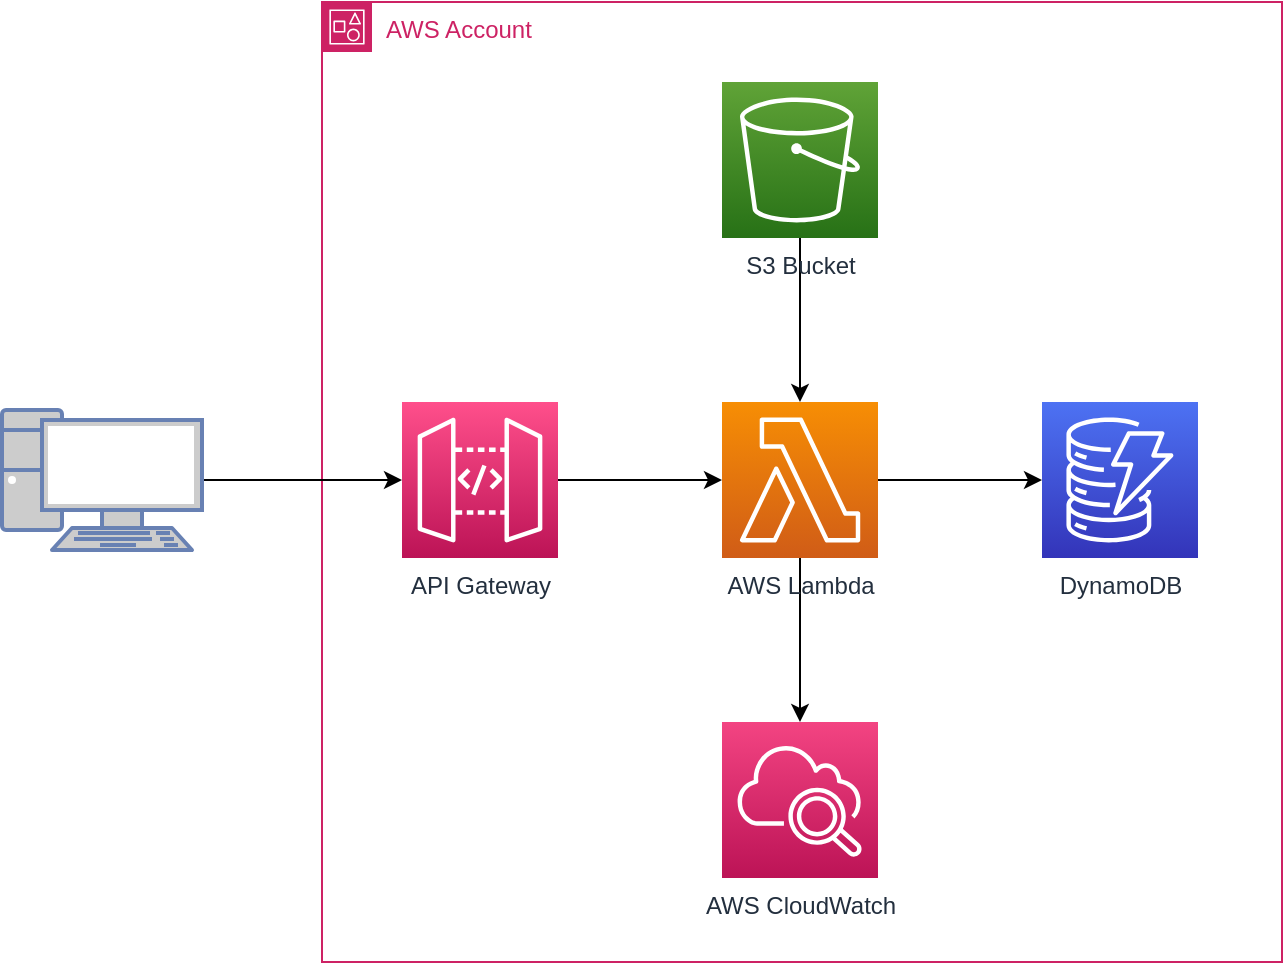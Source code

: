 <mxfile version="20.8.10" type="device" pages="2"><diagram name="Infrastructure" id="YE2oMsalLJi_wy73xhdi"><mxGraphModel dx="1050" dy="717" grid="1" gridSize="10" guides="1" tooltips="1" connect="1" arrows="1" fold="1" page="1" pageScale="1" pageWidth="1169" pageHeight="827" math="0" shadow="0"><root><mxCell id="0"/><mxCell id="1" parent="0"/><mxCell id="Mo0oKEorslFEwqMEkcy5-4" value="AWS Account" style="points=[[0,0],[0.25,0],[0.5,0],[0.75,0],[1,0],[1,0.25],[1,0.5],[1,0.75],[1,1],[0.75,1],[0.5,1],[0.25,1],[0,1],[0,0.75],[0,0.5],[0,0.25]];outlineConnect=0;gradientColor=none;html=1;whiteSpace=wrap;fontSize=12;fontStyle=0;container=1;pointerEvents=0;collapsible=0;recursiveResize=0;shape=mxgraph.aws4.group;grIcon=mxgraph.aws4.group_account;strokeColor=#CD2264;fillColor=none;verticalAlign=top;align=left;spacingLeft=30;fontColor=#CD2264;dashed=0;" parent="1" vertex="1"><mxGeometry x="200" y="40" width="480" height="480" as="geometry"/></mxCell><mxCell id="Mo0oKEorslFEwqMEkcy5-10" style="edgeStyle=orthogonalEdgeStyle;rounded=0;orthogonalLoop=1;jettySize=auto;html=1;" parent="Mo0oKEorslFEwqMEkcy5-4" source="Mo0oKEorslFEwqMEkcy5-7" target="Mo0oKEorslFEwqMEkcy5-1" edge="1"><mxGeometry relative="1" as="geometry"/></mxCell><mxCell id="Mo0oKEorslFEwqMEkcy5-7" value="API Gateway" style="sketch=0;points=[[0,0,0],[0.25,0,0],[0.5,0,0],[0.75,0,0],[1,0,0],[0,1,0],[0.25,1,0],[0.5,1,0],[0.75,1,0],[1,1,0],[0,0.25,0],[0,0.5,0],[0,0.75,0],[1,0.25,0],[1,0.5,0],[1,0.75,0]];outlineConnect=0;fontColor=#232F3E;gradientColor=#FF4F8B;gradientDirection=north;fillColor=#BC1356;strokeColor=#ffffff;dashed=0;verticalLabelPosition=bottom;verticalAlign=top;align=center;html=1;fontSize=12;fontStyle=0;aspect=fixed;shape=mxgraph.aws4.resourceIcon;resIcon=mxgraph.aws4.api_gateway;" parent="Mo0oKEorslFEwqMEkcy5-4" vertex="1"><mxGeometry x="40" y="200" width="78" height="78" as="geometry"/></mxCell><mxCell id="Mo0oKEorslFEwqMEkcy5-11" style="edgeStyle=orthogonalEdgeStyle;rounded=0;orthogonalLoop=1;jettySize=auto;html=1;" parent="Mo0oKEorslFEwqMEkcy5-4" source="Mo0oKEorslFEwqMEkcy5-1" target="Mo0oKEorslFEwqMEkcy5-2" edge="1"><mxGeometry relative="1" as="geometry"/></mxCell><mxCell id="Mo0oKEorslFEwqMEkcy5-12" style="edgeStyle=orthogonalEdgeStyle;rounded=0;orthogonalLoop=1;jettySize=auto;html=1;" parent="Mo0oKEorslFEwqMEkcy5-4" source="Mo0oKEorslFEwqMEkcy5-1" target="Mo0oKEorslFEwqMEkcy5-5" edge="1"><mxGeometry relative="1" as="geometry"/></mxCell><mxCell id="Mo0oKEorslFEwqMEkcy5-1" value="AWS Lambda" style="sketch=0;points=[[0,0,0],[0.25,0,0],[0.5,0,0],[0.75,0,0],[1,0,0],[0,1,0],[0.25,1,0],[0.5,1,0],[0.75,1,0],[1,1,0],[0,0.25,0],[0,0.5,0],[0,0.75,0],[1,0.25,0],[1,0.5,0],[1,0.75,0]];outlineConnect=0;fontColor=#232F3E;gradientColor=#F78E04;gradientDirection=north;fillColor=#D05C17;strokeColor=#ffffff;dashed=0;verticalLabelPosition=bottom;verticalAlign=top;align=center;html=1;fontSize=12;fontStyle=0;aspect=fixed;shape=mxgraph.aws4.resourceIcon;resIcon=mxgraph.aws4.lambda;" parent="Mo0oKEorslFEwqMEkcy5-4" vertex="1"><mxGeometry x="200" y="200" width="78" height="78" as="geometry"/></mxCell><mxCell id="Mo0oKEorslFEwqMEkcy5-2" value="DynamoDB" style="sketch=0;points=[[0,0,0],[0.25,0,0],[0.5,0,0],[0.75,0,0],[1,0,0],[0,1,0],[0.25,1,0],[0.5,1,0],[0.75,1,0],[1,1,0],[0,0.25,0],[0,0.5,0],[0,0.75,0],[1,0.25,0],[1,0.5,0],[1,0.75,0]];outlineConnect=0;fontColor=#232F3E;gradientColor=#4D72F3;gradientDirection=north;fillColor=#3334B9;strokeColor=#ffffff;dashed=0;verticalLabelPosition=bottom;verticalAlign=top;align=center;html=1;fontSize=12;fontStyle=0;aspect=fixed;shape=mxgraph.aws4.resourceIcon;resIcon=mxgraph.aws4.dynamodb;" parent="Mo0oKEorslFEwqMEkcy5-4" vertex="1"><mxGeometry x="360" y="200" width="78" height="78" as="geometry"/></mxCell><mxCell id="Mo0oKEorslFEwqMEkcy5-5" value="AWS CloudWatch" style="sketch=0;points=[[0,0,0],[0.25,0,0],[0.5,0,0],[0.75,0,0],[1,0,0],[0,1,0],[0.25,1,0],[0.5,1,0],[0.75,1,0],[1,1,0],[0,0.25,0],[0,0.5,0],[0,0.75,0],[1,0.25,0],[1,0.5,0],[1,0.75,0]];points=[[0,0,0],[0.25,0,0],[0.5,0,0],[0.75,0,0],[1,0,0],[0,1,0],[0.25,1,0],[0.5,1,0],[0.75,1,0],[1,1,0],[0,0.25,0],[0,0.5,0],[0,0.75,0],[1,0.25,0],[1,0.5,0],[1,0.75,0]];outlineConnect=0;fontColor=#232F3E;gradientColor=#F34482;gradientDirection=north;fillColor=#BC1356;strokeColor=#ffffff;dashed=0;verticalLabelPosition=bottom;verticalAlign=top;align=center;html=1;fontSize=12;fontStyle=0;aspect=fixed;shape=mxgraph.aws4.resourceIcon;resIcon=mxgraph.aws4.cloudwatch_2;" parent="Mo0oKEorslFEwqMEkcy5-4" vertex="1"><mxGeometry x="200" y="360" width="78" height="78" as="geometry"/></mxCell><mxCell id="hmD78FepBffK4n8lzgsK-2" value="" style="edgeStyle=orthogonalEdgeStyle;rounded=0;orthogonalLoop=1;jettySize=auto;html=1;" edge="1" parent="Mo0oKEorslFEwqMEkcy5-4" source="hmD78FepBffK4n8lzgsK-1" target="Mo0oKEorslFEwqMEkcy5-1"><mxGeometry relative="1" as="geometry"/></mxCell><mxCell id="hmD78FepBffK4n8lzgsK-1" value="S3 Bucket" style="sketch=0;points=[[0,0,0],[0.25,0,0],[0.5,0,0],[0.75,0,0],[1,0,0],[0,1,0],[0.25,1,0],[0.5,1,0],[0.75,1,0],[1,1,0],[0,0.25,0],[0,0.5,0],[0,0.75,0],[1,0.25,0],[1,0.5,0],[1,0.75,0]];outlineConnect=0;fontColor=#232F3E;gradientColor=#60A337;gradientDirection=north;fillColor=#277116;strokeColor=#ffffff;dashed=0;verticalLabelPosition=bottom;verticalAlign=top;align=center;html=1;fontSize=12;fontStyle=0;aspect=fixed;shape=mxgraph.aws4.resourceIcon;resIcon=mxgraph.aws4.s3;" vertex="1" parent="Mo0oKEorslFEwqMEkcy5-4"><mxGeometry x="200" y="40" width="78" height="78" as="geometry"/></mxCell><mxCell id="Mo0oKEorslFEwqMEkcy5-14" style="edgeStyle=orthogonalEdgeStyle;rounded=0;orthogonalLoop=1;jettySize=auto;html=1;" parent="1" source="Mo0oKEorslFEwqMEkcy5-13" target="Mo0oKEorslFEwqMEkcy5-7" edge="1"><mxGeometry relative="1" as="geometry"/></mxCell><mxCell id="Mo0oKEorslFEwqMEkcy5-13" value="" style="fontColor=#0066CC;verticalAlign=top;verticalLabelPosition=bottom;labelPosition=center;align=center;html=1;outlineConnect=0;fillColor=#CCCCCC;strokeColor=#6881B3;gradientColor=none;gradientDirection=north;strokeWidth=2;shape=mxgraph.networks.pc;" parent="1" vertex="1"><mxGeometry x="40" y="244" width="100" height="70" as="geometry"/></mxCell></root></mxGraphModel></diagram><diagram id="33rs0gmJPgkr8z4vgDks" name="Regions and availability zones"><mxGraphModel dx="1050" dy="717" grid="1" gridSize="10" guides="1" tooltips="1" connect="1" arrows="1" fold="1" page="1" pageScale="1" pageWidth="1920" pageHeight="1200" math="0" shadow="0"><root><mxCell id="0"/><mxCell id="1" parent="0"/><mxCell id="zz0ZvPZD-19CH9n2K6Th-1" value="eu-west-2 (London)" style="sketch=0;outlineConnect=0;gradientColor=none;html=1;whiteSpace=wrap;fontSize=12;fontStyle=0;shape=mxgraph.aws4.group;grIcon=mxgraph.aws4.group_region;strokeColor=#879196;fillColor=none;verticalAlign=top;align=left;spacingLeft=30;fontColor=#879196;dashed=1;" vertex="1" parent="1"><mxGeometry x="80" y="40" width="630" height="820" as="geometry"/></mxCell><mxCell id="zz0ZvPZD-19CH9n2K6Th-6" value="" style="group" vertex="1" connectable="0" parent="1"><mxGeometry x="120" y="80" width="550" height="220" as="geometry"/></mxCell><mxCell id="zz0ZvPZD-19CH9n2K6Th-2" value="Availability zone 1" style="sketch=0;outlineConnect=0;gradientColor=none;html=1;whiteSpace=wrap;fontSize=12;fontStyle=0;shape=mxgraph.aws4.group;grIcon=mxgraph.aws4.group_availability_zone;strokeColor=#545B64;fillColor=none;verticalAlign=top;align=left;spacingLeft=30;fontColor=#545B64;dashed=1;" vertex="1" parent="zz0ZvPZD-19CH9n2K6Th-6"><mxGeometry width="550" height="220" as="geometry"/></mxCell><mxCell id="zz0ZvPZD-19CH9n2K6Th-3" value="Data Center 1" style="verticalLabelPosition=bottom;sketch=0;aspect=fixed;html=1;verticalAlign=top;strokeColor=none;align=center;outlineConnect=0;shape=mxgraph.citrix.datacenter;" vertex="1" parent="zz0ZvPZD-19CH9n2K6Th-6"><mxGeometry x="40" y="40" width="127.5" height="135" as="geometry"/></mxCell><mxCell id="zz0ZvPZD-19CH9n2K6Th-4" value="Data Center 2" style="verticalLabelPosition=bottom;sketch=0;aspect=fixed;html=1;verticalAlign=top;strokeColor=none;align=center;outlineConnect=0;shape=mxgraph.citrix.datacenter;" vertex="1" parent="zz0ZvPZD-19CH9n2K6Th-6"><mxGeometry x="210" y="40" width="127.5" height="135" as="geometry"/></mxCell><mxCell id="zz0ZvPZD-19CH9n2K6Th-5" value="Data Center 3" style="verticalLabelPosition=bottom;sketch=0;aspect=fixed;html=1;verticalAlign=top;strokeColor=none;align=center;outlineConnect=0;shape=mxgraph.citrix.datacenter;" vertex="1" parent="zz0ZvPZD-19CH9n2K6Th-6"><mxGeometry x="380" y="40" width="127.5" height="135" as="geometry"/></mxCell><mxCell id="zz0ZvPZD-19CH9n2K6Th-7" value="" style="group" vertex="1" connectable="0" parent="1"><mxGeometry x="120" y="340" width="550" height="220" as="geometry"/></mxCell><mxCell id="zz0ZvPZD-19CH9n2K6Th-8" value="Availability zone 2" style="sketch=0;outlineConnect=0;gradientColor=none;html=1;whiteSpace=wrap;fontSize=12;fontStyle=0;shape=mxgraph.aws4.group;grIcon=mxgraph.aws4.group_availability_zone;strokeColor=#545B64;fillColor=none;verticalAlign=top;align=left;spacingLeft=30;fontColor=#545B64;dashed=1;container=1;" vertex="1" parent="zz0ZvPZD-19CH9n2K6Th-7"><mxGeometry width="550" height="220" as="geometry"/></mxCell><mxCell id="zz0ZvPZD-19CH9n2K6Th-9" value="Data Center 1" style="verticalLabelPosition=bottom;sketch=0;aspect=fixed;html=1;verticalAlign=top;strokeColor=none;align=center;outlineConnect=0;shape=mxgraph.citrix.datacenter;" vertex="1" parent="zz0ZvPZD-19CH9n2K6Th-7"><mxGeometry x="40" y="40" width="127.5" height="135" as="geometry"/></mxCell><mxCell id="zz0ZvPZD-19CH9n2K6Th-10" value="Data Center 2" style="verticalLabelPosition=bottom;sketch=0;aspect=fixed;html=1;verticalAlign=top;strokeColor=none;align=center;outlineConnect=0;shape=mxgraph.citrix.datacenter;" vertex="1" parent="zz0ZvPZD-19CH9n2K6Th-7"><mxGeometry x="210" y="40" width="127.5" height="135" as="geometry"/></mxCell><mxCell id="zz0ZvPZD-19CH9n2K6Th-11" value="Data Center 3" style="verticalLabelPosition=bottom;sketch=0;aspect=fixed;html=1;verticalAlign=top;strokeColor=none;align=center;outlineConnect=0;shape=mxgraph.citrix.datacenter;" vertex="1" parent="zz0ZvPZD-19CH9n2K6Th-7"><mxGeometry x="380" y="40" width="127.5" height="135" as="geometry"/></mxCell><mxCell id="zz0ZvPZD-19CH9n2K6Th-12" value="" style="group" vertex="1" connectable="0" parent="1"><mxGeometry x="120" y="600" width="550" height="220" as="geometry"/></mxCell><mxCell id="zz0ZvPZD-19CH9n2K6Th-13" value="Availability zone 3" style="sketch=0;outlineConnect=0;gradientColor=none;html=1;whiteSpace=wrap;fontSize=12;fontStyle=0;shape=mxgraph.aws4.group;grIcon=mxgraph.aws4.group_availability_zone;strokeColor=#545B64;fillColor=none;verticalAlign=top;align=left;spacingLeft=30;fontColor=#545B64;dashed=1;container=1;" vertex="1" parent="zz0ZvPZD-19CH9n2K6Th-12"><mxGeometry width="550" height="220" as="geometry"/></mxCell><mxCell id="zz0ZvPZD-19CH9n2K6Th-14" value="Data Center 1" style="verticalLabelPosition=bottom;sketch=0;aspect=fixed;html=1;verticalAlign=top;strokeColor=none;align=center;outlineConnect=0;shape=mxgraph.citrix.datacenter;" vertex="1" parent="zz0ZvPZD-19CH9n2K6Th-12"><mxGeometry x="40" y="40" width="127.5" height="135" as="geometry"/></mxCell><mxCell id="zz0ZvPZD-19CH9n2K6Th-15" value="Data Center 2" style="verticalLabelPosition=bottom;sketch=0;aspect=fixed;html=1;verticalAlign=top;strokeColor=none;align=center;outlineConnect=0;shape=mxgraph.citrix.datacenter;" vertex="1" parent="zz0ZvPZD-19CH9n2K6Th-12"><mxGeometry x="210" y="40" width="127.5" height="135" as="geometry"/></mxCell><mxCell id="zz0ZvPZD-19CH9n2K6Th-16" value="Data Center 3" style="verticalLabelPosition=bottom;sketch=0;aspect=fixed;html=1;verticalAlign=top;strokeColor=none;align=center;outlineConnect=0;shape=mxgraph.citrix.datacenter;" vertex="1" parent="zz0ZvPZD-19CH9n2K6Th-12"><mxGeometry x="380" y="40" width="127.5" height="135" as="geometry"/></mxCell></root></mxGraphModel></diagram></mxfile>